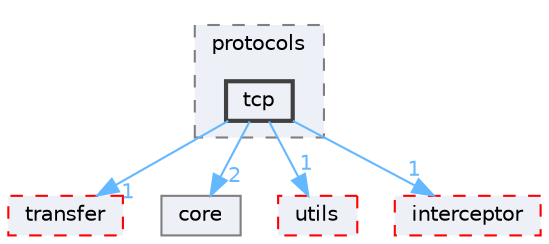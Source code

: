 digraph "tcp"
{
 // INTERACTIVE_SVG=YES
 // LATEX_PDF_SIZE
  bgcolor="transparent";
  edge [fontname=Helvetica,fontsize=10,labelfontname=Helvetica,labelfontsize=10];
  node [fontname=Helvetica,fontsize=10,shape=box,height=0.2,width=0.4];
  compound=true
  subgraph clusterdir_c24d2296914330326030bfa83138556b {
    graph [ bgcolor="#edf0f7", pencolor="grey50", label="protocols", fontname=Helvetica,fontsize=10 style="filled,dashed", URL="dir_c24d2296914330326030bfa83138556b.html",tooltip=""]
  dir_f0456e6453d1db9bc9d7f4769bc83a55 [label="tcp", fillcolor="#edf0f7", color="grey25", style="filled,bold", URL="dir_f0456e6453d1db9bc9d7f4769bc83a55.html",tooltip=""];
  }
  dir_663e9f7f0e05302df3aefa09fa938471 [label="transfer", fillcolor="#edf0f7", color="red", style="filled,dashed", URL="dir_663e9f7f0e05302df3aefa09fa938471.html",tooltip=""];
  dir_abe5732708173773f97a027312b96e60 [label="core", fillcolor="#edf0f7", color="grey50", style="filled", URL="dir_abe5732708173773f97a027312b96e60.html",tooltip=""];
  dir_c131034057e02e1eae9fabc5bf404e0f [label="utils", fillcolor="#edf0f7", color="red", style="filled,dashed", URL="dir_c131034057e02e1eae9fabc5bf404e0f.html",tooltip=""];
  dir_d904e3780084ba82573a1722fa499be7 [label="interceptor", fillcolor="#edf0f7", color="red", style="filled,dashed", URL="dir_d904e3780084ba82573a1722fa499be7.html",tooltip=""];
  dir_f0456e6453d1db9bc9d7f4769bc83a55->dir_663e9f7f0e05302df3aefa09fa938471 [headlabel="1", labeldistance=1.5 headhref="dir_000029_000030.html" href="dir_000029_000030.html" color="steelblue1" fontcolor="steelblue1"];
  dir_f0456e6453d1db9bc9d7f4769bc83a55->dir_abe5732708173773f97a027312b96e60 [headlabel="2", labeldistance=1.5 headhref="dir_000029_000003.html" href="dir_000029_000003.html" color="steelblue1" fontcolor="steelblue1"];
  dir_f0456e6453d1db9bc9d7f4769bc83a55->dir_c131034057e02e1eae9fabc5bf404e0f [headlabel="1", labeldistance=1.5 headhref="dir_000029_000033.html" href="dir_000029_000033.html" color="steelblue1" fontcolor="steelblue1"];
  dir_f0456e6453d1db9bc9d7f4769bc83a55->dir_d904e3780084ba82573a1722fa499be7 [headlabel="1", labeldistance=1.5 headhref="dir_000029_000016.html" href="dir_000029_000016.html" color="steelblue1" fontcolor="steelblue1"];
}
